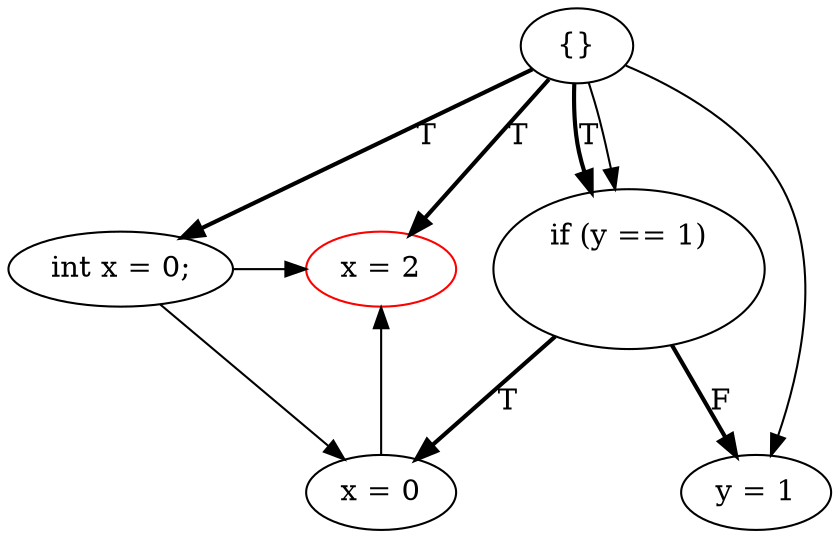 digraph {
rankdir=TD;
3[label="{}"]; 
3 -> 4[label="T",style=bold];
4[label="int x = 0;"];
4 -> 1;
4 -> 5;
3 -> 0[label="T",style=bold];
0[label="if (y == 1)
    "]; 
0 -> 1[label="T",style=bold];
1[label="x = 0"];
1 -> 5;
0 -> 2[label="F",style=bold];
2[label="y = 1"];
3 -> 5[label="T",style=bold];
5[label="x = 2",color=red];
3 -> 2;
3 -> 0;
{ rank=same 4 0 5 }{ rank=same 1 2 }
}